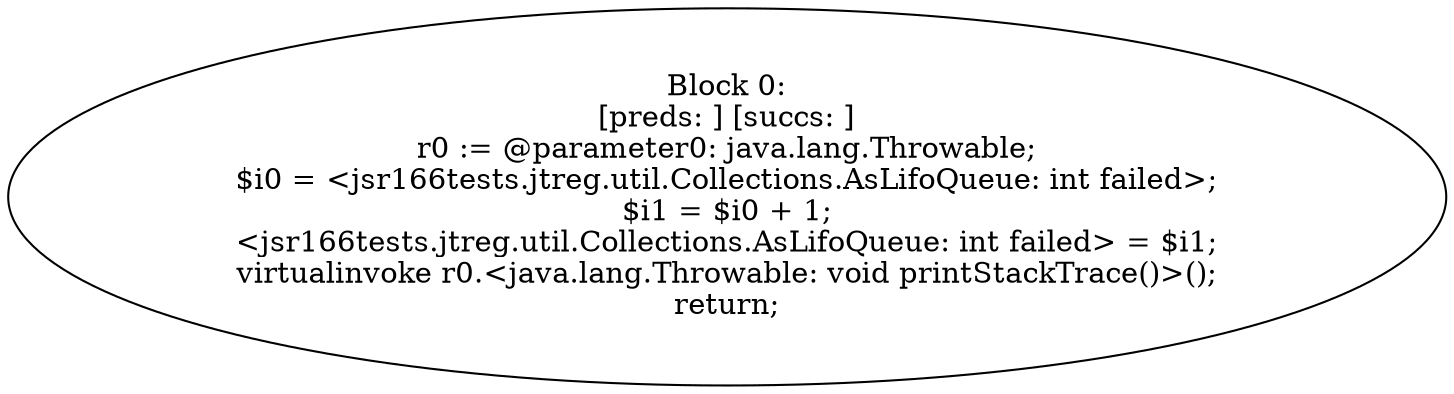 digraph "unitGraph" {
    "Block 0:
[preds: ] [succs: ]
r0 := @parameter0: java.lang.Throwable;
$i0 = <jsr166tests.jtreg.util.Collections.AsLifoQueue: int failed>;
$i1 = $i0 + 1;
<jsr166tests.jtreg.util.Collections.AsLifoQueue: int failed> = $i1;
virtualinvoke r0.<java.lang.Throwable: void printStackTrace()>();
return;
"
}
